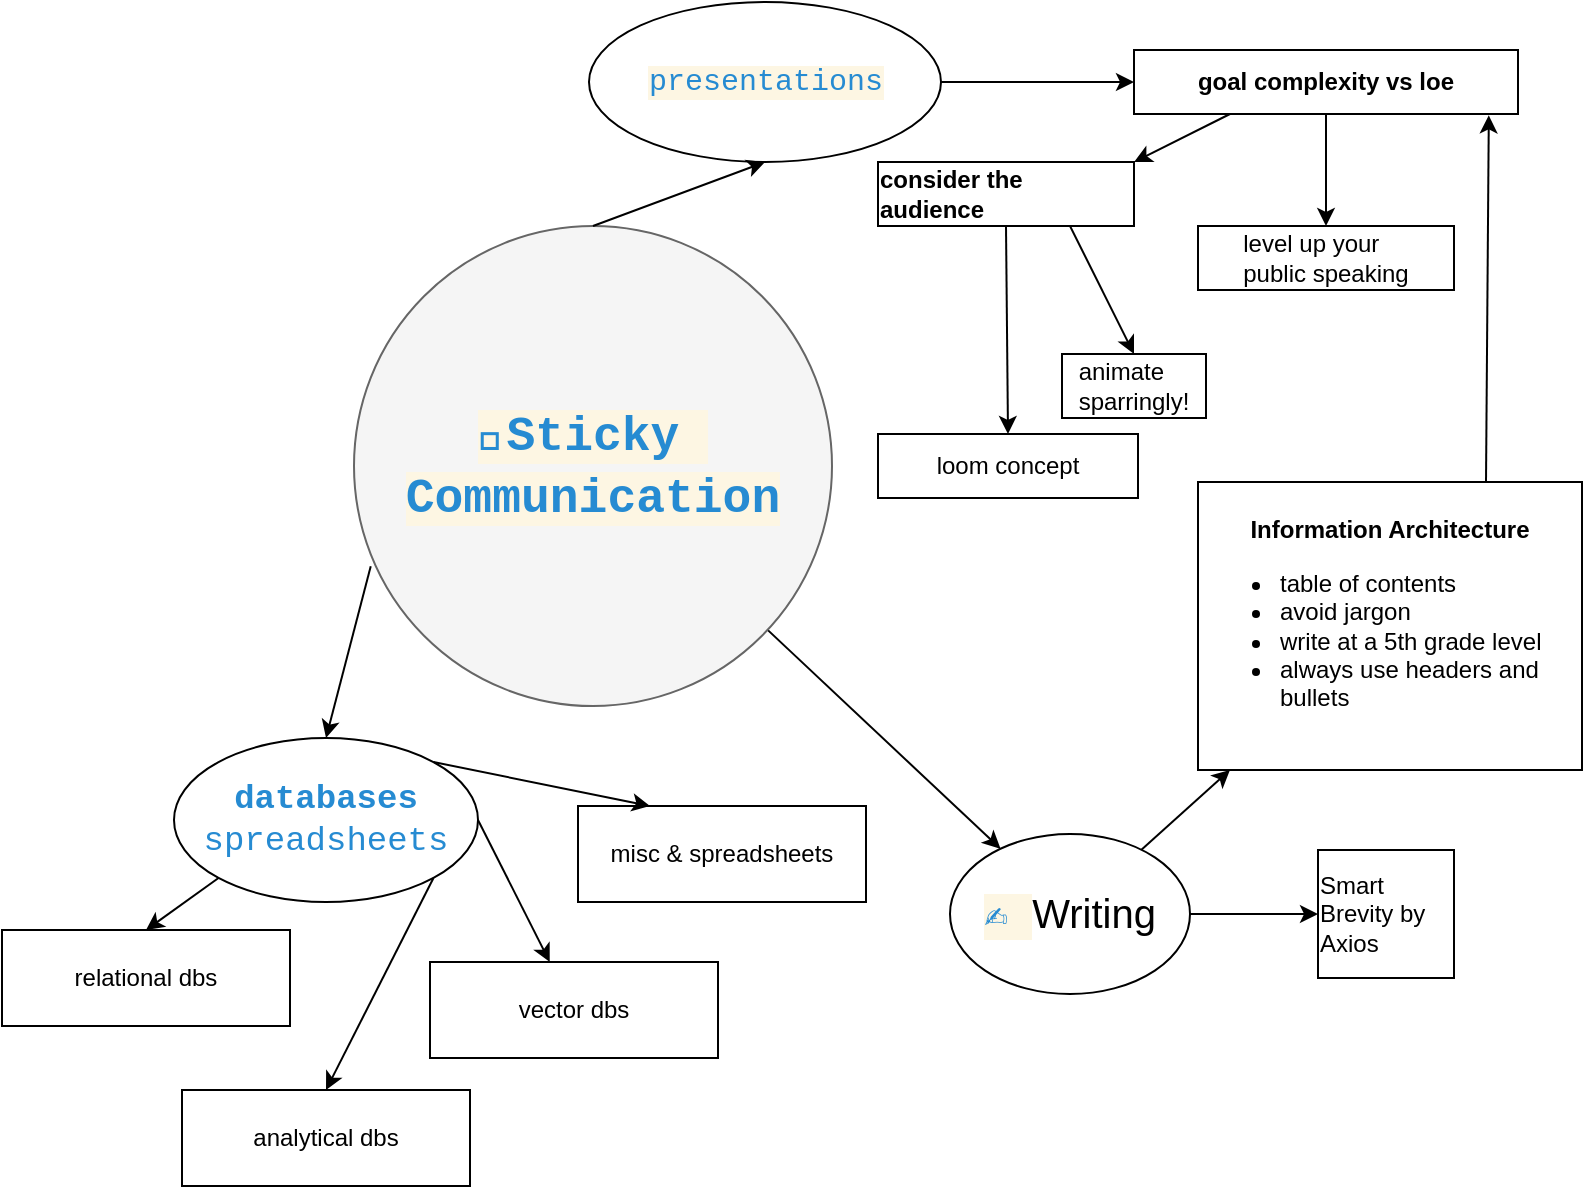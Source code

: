 <mxfile>
    <diagram id="G4JEAl91BxtFps8ffDDb" name="mindmap">
        <mxGraphModel dx="762" dy="276" grid="1" gridSize="16" guides="1" tooltips="1" connect="1" arrows="1" fold="1" page="1" pageScale="1" pageWidth="850" pageHeight="1100" math="0" shadow="0">
            <root>
                <mxCell id="0"/>
                <mxCell id="1" parent="0"/>
                <mxCell id="9" style="edgeStyle=none;html=1;" parent="1" source="2" target="3" edge="1">
                    <mxGeometry relative="1" as="geometry"/>
                </mxCell>
                <mxCell id="2" value="&lt;font style=&quot;font-size: 24px;&quot;&gt;&lt;span style=&quot;color: rgb(38, 139, 210); font-weight: bold; background-color: rgb(253, 246, 227); font-family: Menlo, Monaco, &amp;quot;Courier New&amp;quot;, monospace; white-space: pre;&quot;&gt;📍Sticky &lt;br/&gt;Communication&lt;/span&gt;&lt;/font&gt;" style="ellipse;whiteSpace=wrap;html=1;aspect=fixed;fillColor=#f5f5f5;fontColor=#333333;strokeColor=#666666;" parent="1" vertex="1">
                    <mxGeometry x="186" y="112" width="239" height="240" as="geometry"/>
                </mxCell>
                <mxCell id="8" style="edgeStyle=none;html=1;" parent="1" source="3" target="7" edge="1">
                    <mxGeometry relative="1" as="geometry"/>
                </mxCell>
                <mxCell id="11" style="edgeStyle=none;html=1;entryX=0;entryY=0.5;entryDx=0;entryDy=0;" parent="1" source="3" target="10" edge="1">
                    <mxGeometry relative="1" as="geometry"/>
                </mxCell>
                <mxCell id="3" value="&lt;font style=&quot;font-size: 20px;&quot;&gt;&lt;span style=&quot;color: rgb(38, 139, 210); font-weight: bold; background-color: rgb(253, 246, 227); font-family: Menlo, Monaco, &amp;quot;Courier New&amp;quot;, monospace; white-space: pre;&quot;&gt;✍️ &lt;/span&gt;Writing&lt;/font&gt;" style="ellipse;whiteSpace=wrap;html=1;" parent="1" vertex="1">
                    <mxGeometry x="484" y="416" width="120" height="80" as="geometry"/>
                </mxCell>
                <mxCell id="7" value="&lt;b&gt;Information Architecture&lt;/b&gt;&lt;div style=&quot;text-align: left;&quot;&gt;&lt;ul&gt;&lt;li&gt;table of contents&lt;/li&gt;&lt;li&gt;avoid jargon&lt;/li&gt;&lt;li&gt;write at a 5th grade level&lt;/li&gt;&lt;li&gt;always use headers and bullets&lt;/li&gt;&lt;/ul&gt;&lt;/div&gt;" style="rounded=0;whiteSpace=wrap;html=1;align=center;" parent="1" vertex="1">
                    <mxGeometry x="608" y="240" width="192" height="144" as="geometry"/>
                </mxCell>
                <mxCell id="10" value="&lt;div style=&quot;text-align: left;&quot;&gt;&lt;div&gt;Smart Brevity by Axios&lt;/div&gt;&lt;/div&gt;" style="rounded=0;whiteSpace=wrap;html=1;align=center;" parent="1" vertex="1">
                    <mxGeometry x="668" y="424" width="68" height="64" as="geometry"/>
                </mxCell>
                <mxCell id="Ty39gb4RlPVO3iNz56d4-11" value="&lt;font style=&quot;font-size: 17px;&quot; face=&quot;Menlo, Monaco, Courier New, monospace&quot; color=&quot;#268bd2&quot;&gt;&lt;span style=&quot;white-space: pre;&quot;&gt;&lt;b&gt;databases&lt;br&gt;&lt;/b&gt;spreadsheets&lt;/span&gt;&lt;/font&gt;" style="ellipse;whiteSpace=wrap;html=1;" vertex="1" parent="1">
                    <mxGeometry x="96" y="368" width="152" height="82" as="geometry"/>
                </mxCell>
                <mxCell id="Ty39gb4RlPVO3iNz56d4-12" value="relational dbs" style="rounded=0;whiteSpace=wrap;html=1;align=center;" vertex="1" parent="1">
                    <mxGeometry x="10" y="464" width="144" height="48" as="geometry"/>
                </mxCell>
                <mxCell id="Ty39gb4RlPVO3iNz56d4-13" value="analytical dbs" style="rounded=0;whiteSpace=wrap;html=1;align=center;" vertex="1" parent="1">
                    <mxGeometry x="100" y="544" width="144" height="48" as="geometry"/>
                </mxCell>
                <mxCell id="Ty39gb4RlPVO3iNz56d4-14" value="" style="endArrow=classic;html=1;exitX=0.035;exitY=0.709;exitDx=0;exitDy=0;exitPerimeter=0;entryX=0.5;entryY=0;entryDx=0;entryDy=0;" edge="1" parent="1" source="2" target="Ty39gb4RlPVO3iNz56d4-11">
                    <mxGeometry width="50" height="50" relative="1" as="geometry">
                        <mxPoint x="496" y="482" as="sourcePoint"/>
                        <mxPoint x="546" y="432" as="targetPoint"/>
                    </mxGeometry>
                </mxCell>
                <mxCell id="Ty39gb4RlPVO3iNz56d4-15" value="" style="endArrow=classic;html=1;exitX=0;exitY=1;exitDx=0;exitDy=0;entryX=0.5;entryY=0;entryDx=0;entryDy=0;" edge="1" parent="1" source="Ty39gb4RlPVO3iNz56d4-11" target="Ty39gb4RlPVO3iNz56d4-12">
                    <mxGeometry width="50" height="50" relative="1" as="geometry">
                        <mxPoint x="224" y="482" as="sourcePoint"/>
                        <mxPoint x="274" y="432" as="targetPoint"/>
                    </mxGeometry>
                </mxCell>
                <mxCell id="Ty39gb4RlPVO3iNz56d4-16" value="" style="endArrow=classic;html=1;exitX=1;exitY=1;exitDx=0;exitDy=0;entryX=0.5;entryY=0;entryDx=0;entryDy=0;" edge="1" parent="1" source="Ty39gb4RlPVO3iNz56d4-11" target="Ty39gb4RlPVO3iNz56d4-13">
                    <mxGeometry width="50" height="50" relative="1" as="geometry">
                        <mxPoint x="224" y="482" as="sourcePoint"/>
                        <mxPoint x="274" y="432" as="targetPoint"/>
                    </mxGeometry>
                </mxCell>
                <mxCell id="Ty39gb4RlPVO3iNz56d4-17" value="vector dbs" style="rounded=0;whiteSpace=wrap;html=1;align=center;" vertex="1" parent="1">
                    <mxGeometry x="224" y="480" width="144" height="48" as="geometry"/>
                </mxCell>
                <mxCell id="Ty39gb4RlPVO3iNz56d4-18" value="misc &amp;amp; spreadsheets" style="rounded=0;whiteSpace=wrap;html=1;align=center;" vertex="1" parent="1">
                    <mxGeometry x="298" y="402" width="144" height="48" as="geometry"/>
                </mxCell>
                <mxCell id="Ty39gb4RlPVO3iNz56d4-19" value="" style="endArrow=classic;html=1;exitX=1;exitY=0.5;exitDx=0;exitDy=0;" edge="1" parent="1" source="Ty39gb4RlPVO3iNz56d4-11" target="Ty39gb4RlPVO3iNz56d4-17">
                    <mxGeometry width="50" height="50" relative="1" as="geometry">
                        <mxPoint x="400" y="498" as="sourcePoint"/>
                        <mxPoint x="450" y="448" as="targetPoint"/>
                    </mxGeometry>
                </mxCell>
                <mxCell id="Ty39gb4RlPVO3iNz56d4-20" value="" style="endArrow=classic;html=1;exitX=1;exitY=0;exitDx=0;exitDy=0;entryX=0.25;entryY=0;entryDx=0;entryDy=0;" edge="1" parent="1" source="Ty39gb4RlPVO3iNz56d4-11" target="Ty39gb4RlPVO3iNz56d4-18">
                    <mxGeometry width="50" height="50" relative="1" as="geometry">
                        <mxPoint x="400" y="498" as="sourcePoint"/>
                        <mxPoint x="450" y="448" as="targetPoint"/>
                    </mxGeometry>
                </mxCell>
                <mxCell id="Ty39gb4RlPVO3iNz56d4-22" value="&lt;font style=&quot;font-size: 15px;&quot; face=&quot;Menlo, Monaco, Courier New, monospace&quot; color=&quot;#268bd2&quot;&gt;&lt;span style=&quot;white-space: pre; background-color: rgb(253, 246, 227);&quot;&gt;presentations&lt;/span&gt;&lt;/font&gt;" style="ellipse;whiteSpace=wrap;html=1;" vertex="1" parent="1">
                    <mxGeometry x="303.5" width="176" height="80" as="geometry"/>
                </mxCell>
                <mxCell id="Ty39gb4RlPVO3iNz56d4-23" value="&lt;div style=&quot;text-align: left;&quot;&gt;&lt;b style=&quot;background-color: transparent;&quot;&gt;goal complexity vs loe&lt;/b&gt;&lt;/div&gt;" style="rounded=0;whiteSpace=wrap;html=1;align=center;" vertex="1" parent="1">
                    <mxGeometry x="576" y="24" width="192" height="32" as="geometry"/>
                </mxCell>
                <mxCell id="Ty39gb4RlPVO3iNz56d4-24" value="" style="endArrow=classic;html=1;exitX=0.5;exitY=0;exitDx=0;exitDy=0;entryX=0.5;entryY=1;entryDx=0;entryDy=0;" edge="1" parent="1" source="2" target="Ty39gb4RlPVO3iNz56d4-22">
                    <mxGeometry width="50" height="50" relative="1" as="geometry">
                        <mxPoint x="560" y="226" as="sourcePoint"/>
                        <mxPoint x="610" y="176" as="targetPoint"/>
                    </mxGeometry>
                </mxCell>
                <mxCell id="Ty39gb4RlPVO3iNz56d4-25" value="" style="endArrow=classic;html=1;exitX=1;exitY=0.5;exitDx=0;exitDy=0;entryX=0;entryY=0.5;entryDx=0;entryDy=0;" edge="1" parent="1" source="Ty39gb4RlPVO3iNz56d4-22" target="Ty39gb4RlPVO3iNz56d4-23">
                    <mxGeometry width="50" height="50" relative="1" as="geometry">
                        <mxPoint x="560" y="226" as="sourcePoint"/>
                        <mxPoint x="610" y="176" as="targetPoint"/>
                    </mxGeometry>
                </mxCell>
                <mxCell id="Ty39gb4RlPVO3iNz56d4-26" value="&lt;div style=&quot;text-align: left;&quot;&gt;&lt;span style=&quot;background-color: transparent;&quot;&gt;&lt;b&gt;consider the audience&lt;/b&gt;&lt;/span&gt;&lt;/div&gt;" style="rounded=0;whiteSpace=wrap;html=1;align=center;" vertex="1" parent="1">
                    <mxGeometry x="448" y="80" width="128" height="32" as="geometry"/>
                </mxCell>
                <mxCell id="Ty39gb4RlPVO3iNz56d4-27" value="" style="endArrow=classic;html=1;exitX=0.25;exitY=1;exitDx=0;exitDy=0;entryX=1;entryY=0;entryDx=0;entryDy=0;" edge="1" parent="1" source="Ty39gb4RlPVO3iNz56d4-23" target="Ty39gb4RlPVO3iNz56d4-26">
                    <mxGeometry width="50" height="50" relative="1" as="geometry">
                        <mxPoint x="752" y="194" as="sourcePoint"/>
                        <mxPoint x="802" y="144" as="targetPoint"/>
                    </mxGeometry>
                </mxCell>
                <mxCell id="Ty39gb4RlPVO3iNz56d4-28" value="&lt;div style=&quot;text-align: left;&quot;&gt;&lt;span style=&quot;background-color: transparent;&quot;&gt;loom concept&lt;/span&gt;&lt;/div&gt;" style="rounded=0;whiteSpace=wrap;html=1;align=center;" vertex="1" parent="1">
                    <mxGeometry x="448" y="216" width="130" height="32" as="geometry"/>
                </mxCell>
                <mxCell id="Ty39gb4RlPVO3iNz56d4-29" value="" style="endArrow=classic;html=1;exitX=0.5;exitY=1;exitDx=0;exitDy=0;entryX=0.5;entryY=0;entryDx=0;entryDy=0;" edge="1" parent="1" source="Ty39gb4RlPVO3iNz56d4-26" target="Ty39gb4RlPVO3iNz56d4-28">
                    <mxGeometry width="50" height="50" relative="1" as="geometry">
                        <mxPoint x="752" y="194" as="sourcePoint"/>
                        <mxPoint x="802" y="144" as="targetPoint"/>
                    </mxGeometry>
                </mxCell>
                <mxCell id="Ty39gb4RlPVO3iNz56d4-30" value="" style="endArrow=classic;html=1;exitX=0.75;exitY=0;exitDx=0;exitDy=0;entryX=0.924;entryY=1.021;entryDx=0;entryDy=0;entryPerimeter=0;" edge="1" parent="1" source="7" target="Ty39gb4RlPVO3iNz56d4-23">
                    <mxGeometry width="50" height="50" relative="1" as="geometry">
                        <mxPoint x="752" y="194" as="sourcePoint"/>
                        <mxPoint x="720" y="64" as="targetPoint"/>
                    </mxGeometry>
                </mxCell>
                <mxCell id="Ty39gb4RlPVO3iNz56d4-31" value="&lt;div style=&quot;text-align: left;&quot;&gt;&lt;span style=&quot;background-color: transparent;&quot;&gt;animate&lt;br&gt;sparringly!&lt;/span&gt;&lt;/div&gt;" style="rounded=0;whiteSpace=wrap;html=1;align=center;" vertex="1" parent="1">
                    <mxGeometry x="540" y="176" width="72" height="32" as="geometry"/>
                </mxCell>
                <mxCell id="Ty39gb4RlPVO3iNz56d4-32" value="" style="endArrow=classic;html=1;exitX=0.75;exitY=1;exitDx=0;exitDy=0;entryX=0.5;entryY=0;entryDx=0;entryDy=0;" edge="1" parent="1" source="Ty39gb4RlPVO3iNz56d4-26" target="Ty39gb4RlPVO3iNz56d4-31">
                    <mxGeometry width="50" height="50" relative="1" as="geometry">
                        <mxPoint x="736" y="274" as="sourcePoint"/>
                        <mxPoint x="786" y="224" as="targetPoint"/>
                    </mxGeometry>
                </mxCell>
                <mxCell id="Ty39gb4RlPVO3iNz56d4-33" value="&lt;div style=&quot;text-align: left;&quot;&gt;&lt;span style=&quot;background-color: transparent;&quot;&gt;level up your&lt;br&gt;public speaking&lt;/span&gt;&lt;/div&gt;" style="rounded=0;whiteSpace=wrap;html=1;align=center;" vertex="1" parent="1">
                    <mxGeometry x="608" y="112" width="128" height="32" as="geometry"/>
                </mxCell>
                <mxCell id="Ty39gb4RlPVO3iNz56d4-35" value="" style="endArrow=classic;html=1;exitX=0.5;exitY=1;exitDx=0;exitDy=0;entryX=0.5;entryY=0;entryDx=0;entryDy=0;" edge="1" parent="1" source="Ty39gb4RlPVO3iNz56d4-23" target="Ty39gb4RlPVO3iNz56d4-33">
                    <mxGeometry width="50" height="50" relative="1" as="geometry">
                        <mxPoint x="592" y="258" as="sourcePoint"/>
                        <mxPoint x="642" y="208" as="targetPoint"/>
                    </mxGeometry>
                </mxCell>
            </root>
        </mxGraphModel>
    </diagram>
    <diagram id="QjOZPwIhXqbHO8Zhx-9q" name="complexity graph">
        <mxGraphModel dx="614" dy="244" grid="1" gridSize="16" guides="1" tooltips="1" connect="1" arrows="1" fold="1" page="1" pageScale="1" pageWidth="850" pageHeight="1100" math="0" shadow="0">
            <root>
                <mxCell id="0"/>
                <mxCell id="1" parent="0"/>
                <mxCell id="g1XY4CuEcMbQ2_i-hbPy-2" value="" style="shape=partialRectangle;whiteSpace=wrap;html=1;bottom=0;right=0;fillColor=none;rotation=-90;" parent="1" vertex="1">
                    <mxGeometry x="377.38" y="471.88" width="224.75" height="337.5" as="geometry"/>
                </mxCell>
                <mxCell id="g1XY4CuEcMbQ2_i-hbPy-3" value="level of effort" style="text;strokeColor=none;fillColor=none;html=1;fontSize=24;fontStyle=1;verticalAlign=middle;align=center;" parent="1" vertex="1">
                    <mxGeometry x="324.25" y="769.38" width="331" height="40" as="geometry"/>
                </mxCell>
                <mxCell id="g1XY4CuEcMbQ2_i-hbPy-4" value="goal complexity" style="text;strokeColor=none;fillColor=none;html=1;fontSize=24;fontStyle=1;verticalAlign=middle;align=center;rotation=90;" parent="1" vertex="1">
                    <mxGeometry x="176" y="620.63" width="185.38" height="40" as="geometry"/>
                </mxCell>
                <mxCell id="g1XY4CuEcMbQ2_i-hbPy-6" value="" style="endArrow=none;html=1;entryX=0.004;entryY=0.329;entryDx=0;entryDy=0;entryPerimeter=0;" parent="1" target="g1XY4CuEcMbQ2_i-hbPy-2" edge="1">
                    <mxGeometry width="50" height="50" relative="1" as="geometry">
                        <mxPoint x="320" y="576" as="sourcePoint"/>
                        <mxPoint x="375" y="592" as="targetPoint"/>
                        <Array as="points">
                            <mxPoint x="352" y="576"/>
                            <mxPoint x="368" y="640"/>
                        </Array>
                    </mxGeometry>
                </mxCell>
                <mxCell id="g1XY4CuEcMbQ2_i-hbPy-7" value="" style="endArrow=none;html=1;exitX=0.002;exitY=0.548;exitDx=0;exitDy=0;exitPerimeter=0;" parent="1" source="g1XY4CuEcMbQ2_i-hbPy-2" edge="1">
                    <mxGeometry width="50" height="50" relative="1" as="geometry">
                        <mxPoint x="352" y="594" as="sourcePoint"/>
                        <mxPoint x="352" y="576" as="targetPoint"/>
                        <Array as="points">
                            <mxPoint x="490" y="608"/>
                        </Array>
                    </mxGeometry>
                </mxCell>
                <mxCell id="g1XY4CuEcMbQ2_i-hbPy-8" value="&lt;b&gt;templates&lt;/b&gt;&amp;nbsp;&lt;br&gt;(status updates)" style="text;html=1;align=center;verticalAlign=middle;whiteSpace=wrap;rounded=0;" parent="1" vertex="1">
                    <mxGeometry x="313" y="656" width="112" height="96" as="geometry"/>
                </mxCell>
                <mxCell id="Kn5o9nNLRkkO6lqak4y6-1" value="&lt;b&gt;use strong ia&lt;/b&gt;&amp;nbsp;&lt;br&gt;(fork in the road/&lt;br&gt;issues &amp;amp; escalations)" style="text;html=1;align=center;verticalAlign=middle;whiteSpace=wrap;rounded=0;" parent="1" vertex="1">
                    <mxGeometry x="377.38" y="620.63" width="128" height="63.37" as="geometry"/>
                </mxCell>
                <mxCell id="Kn5o9nNLRkkO6lqak4y6-3" value="" style="endArrow=none;html=1;entryX=-0.01;entryY=0.948;entryDx=0;entryDy=0;entryPerimeter=0;" parent="1" target="g1XY4CuEcMbQ2_i-hbPy-2" edge="1">
                    <mxGeometry width="50" height="50" relative="1" as="geometry">
                        <mxPoint x="368" y="576" as="sourcePoint"/>
                        <mxPoint x="450" y="528" as="targetPoint"/>
                        <Array as="points">
                            <mxPoint x="608" y="576"/>
                        </Array>
                    </mxGeometry>
                </mxCell>
                <mxCell id="Kn5o9nNLRkkO6lqak4y6-4" value="&lt;b&gt;creativity&lt;/b&gt;&amp;nbsp;&lt;br&gt;(training, concepts, paradigm shifts)" style="text;html=1;align=center;verticalAlign=middle;whiteSpace=wrap;rounded=0;" parent="1" vertex="1">
                    <mxGeometry x="496" y="564.63" width="112" height="96" as="geometry"/>
                </mxCell>
            </root>
        </mxGraphModel>
    </diagram>
</mxfile>